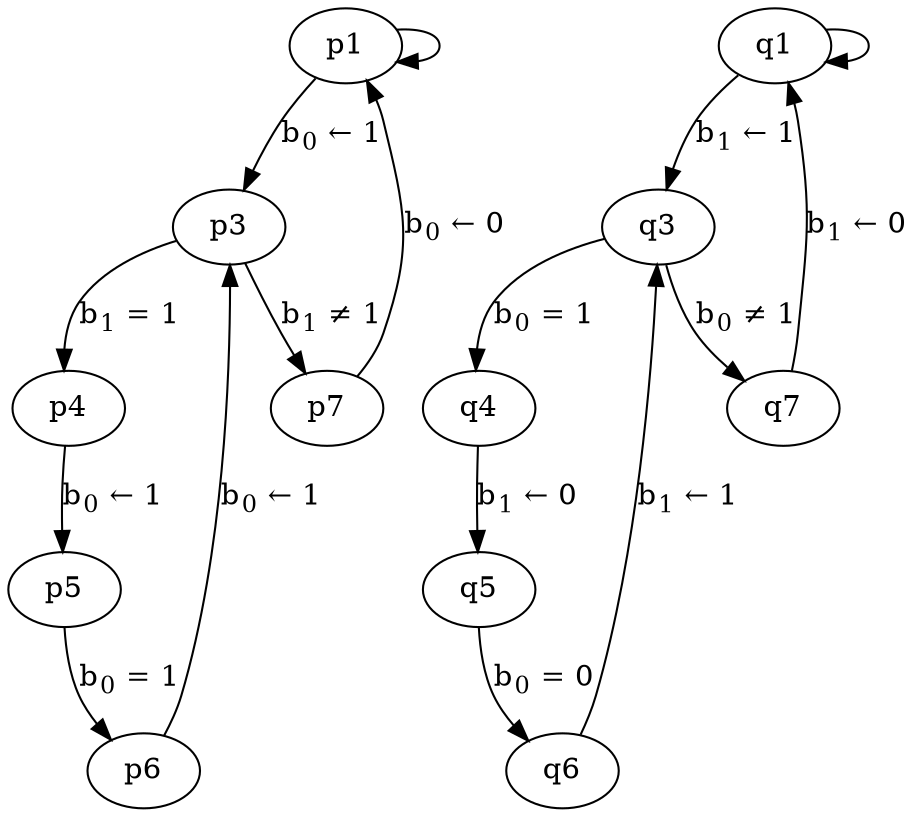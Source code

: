 digraph G {
    p1 -> p1;
    p1 -> p3 [label = <b<sub>0</sub> ← 1>];
    p3 -> p4 [label = <b<sub>1</sub> = 1>];
    p4 -> p5 [label = <b<sub>0</sub> ← 1>];
    p5 -> p6 [label = <b<sub>0</sub> = 1>];
    p6 -> p3 [label = <b<sub>0</sub> ← 1>];
    p3 -> p7 [label = <b<sub>1</sub> ≠ 1>];
    p7 -> p1 [label = <b<sub>0</sub> ← 0>];

    q1 -> q1;
    q1 -> q3 [label = <b<sub>1</sub> ← 1>];
    q3 -> q4 [label = <b<sub>0</sub> = 1>];
    q4 -> q5 [label = <b<sub>1</sub> ← 0>];
    q5 -> q6 [label = <b<sub>0</sub> = 0>];
    q6 -> q3 [label = <b<sub>1</sub> ← 1>];
    q3 -> q7 [label = <b<sub>0</sub> ≠ 1>];
    q7 -> q1 [label = <b<sub>1</sub> ← 0>];
}
